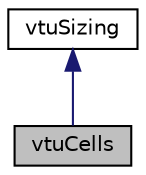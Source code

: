 digraph "vtuCells"
{
  bgcolor="transparent";
  edge [fontname="Helvetica",fontsize="10",labelfontname="Helvetica",labelfontsize="10"];
  node [fontname="Helvetica",fontsize="10",shape=record];
  Node1 [label="vtuCells",height=0.2,width=0.4,color="black", fillcolor="grey75", style="filled" fontcolor="black"];
  Node2 -> Node1 [dir="back",color="midnightblue",fontsize="10",style="solid",fontname="Helvetica"];
  Node2 [label="vtuSizing",height=0.2,width=0.4,color="black",URL="$classFoam_1_1vtk_1_1vtuSizing.html",tooltip="Sizing descriptions and routines for transcribing an OpenFOAM volume mesh into a VTK unstructured gri..."];
}
